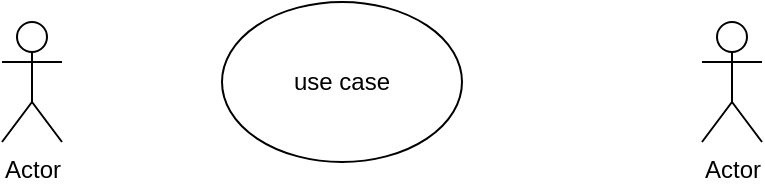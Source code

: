 <mxfile>
    <diagram id="Kpeu8obyevFVTkzu1SUB" name="Page-1">
        <mxGraphModel dx="444" dy="370" grid="1" gridSize="10" guides="1" tooltips="1" connect="1" arrows="1" fold="1" page="1" pageScale="1" pageWidth="850" pageHeight="1100" math="0" shadow="0">
            <root>
                <mxCell id="0"/>
                <mxCell id="1" parent="0"/>
                <mxCell id="S0dcs7mR_e4deKqwH3lD-1" value="Actor" style="shape=umlActor;verticalLabelPosition=bottom;verticalAlign=top;html=1;outlineConnect=0;" parent="1" vertex="1">
                    <mxGeometry x="210" y="160" width="30" height="60" as="geometry"/>
                </mxCell>
                <mxCell id="S0dcs7mR_e4deKqwH3lD-2" value="use case" style="ellipse;whiteSpace=wrap;html=1;" parent="1" vertex="1">
                    <mxGeometry x="320" y="150" width="120" height="80" as="geometry"/>
                </mxCell>
                <mxCell id="S0dcs7mR_e4deKqwH3lD-3" value="Actor" style="shape=umlActor;verticalLabelPosition=bottom;verticalAlign=top;html=1;outlineConnect=0;" parent="1" vertex="1">
                    <mxGeometry x="560" y="160" width="30" height="60" as="geometry"/>
                </mxCell>
            </root>
        </mxGraphModel>
    </diagram>
</mxfile>